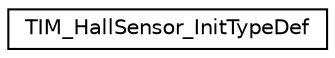 digraph "Graphical Class Hierarchy"
{
 // LATEX_PDF_SIZE
  edge [fontname="Helvetica",fontsize="10",labelfontname="Helvetica",labelfontsize="10"];
  node [fontname="Helvetica",fontsize="10",shape=record];
  rankdir="LR";
  Node0 [label="TIM_HallSensor_InitTypeDef",height=0.2,width=0.4,color="black", fillcolor="white", style="filled",URL="$structTIM__HallSensor__InitTypeDef.html",tooltip="TIM Hall sensor Configuration Structure definition."];
}
